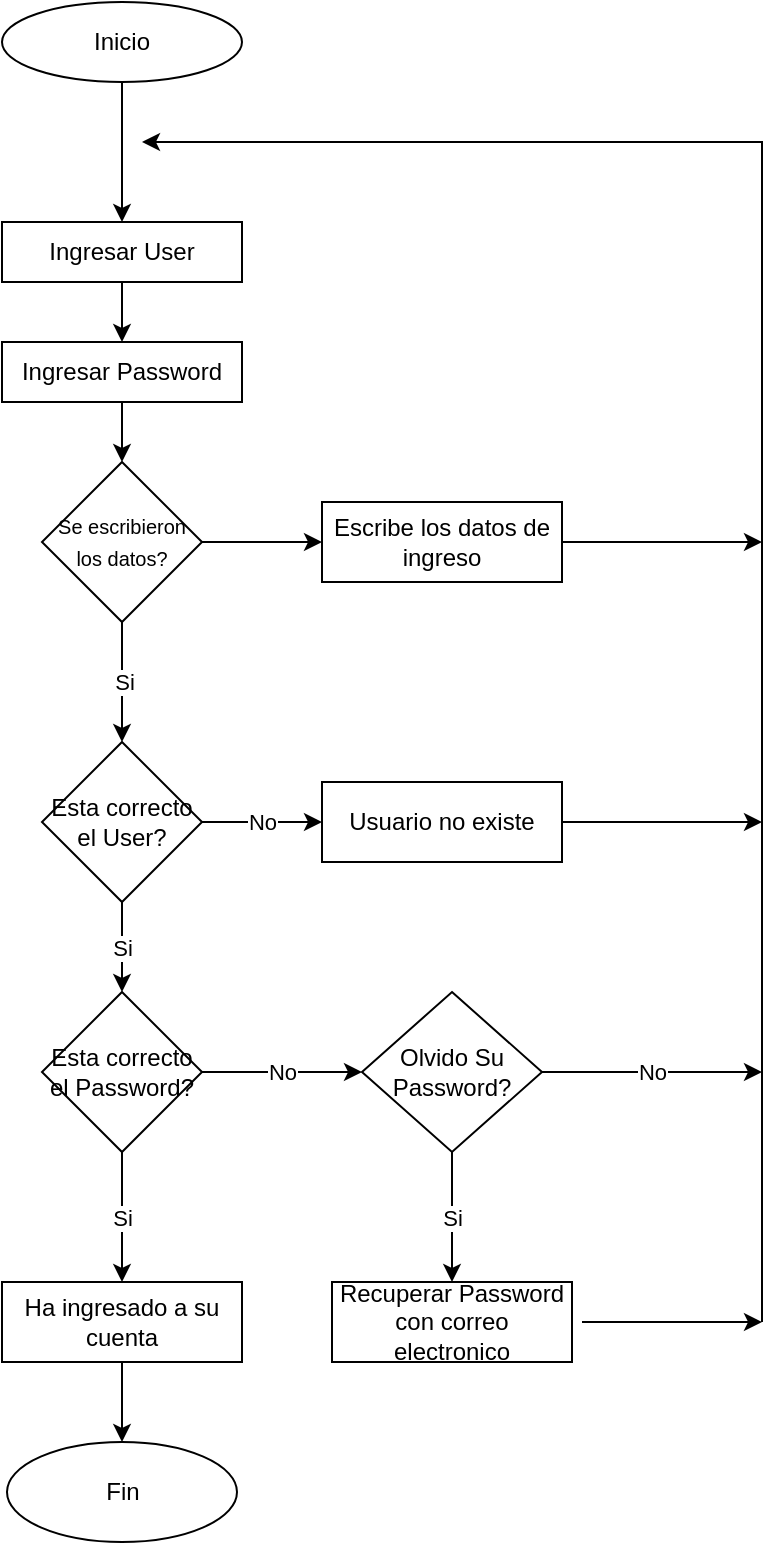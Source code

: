 <mxfile version="22.0.2" type="device">
  <diagram name="Page-1" id="L1QBOJ219bwwhYEuZYfi">
    <mxGraphModel dx="1122" dy="699" grid="1" gridSize="10" guides="1" tooltips="1" connect="1" arrows="1" fold="1" page="1" pageScale="1" pageWidth="827" pageHeight="1169" math="0" shadow="0">
      <root>
        <mxCell id="0" />
        <mxCell id="1" parent="0" />
        <mxCell id="OyTFGZdnnPIG9FxTgaTx-5" value="" style="edgeStyle=orthogonalEdgeStyle;rounded=0;orthogonalLoop=1;jettySize=auto;html=1;" edge="1" parent="1" source="OyTFGZdnnPIG9FxTgaTx-1" target="OyTFGZdnnPIG9FxTgaTx-4">
          <mxGeometry relative="1" as="geometry" />
        </mxCell>
        <mxCell id="OyTFGZdnnPIG9FxTgaTx-1" value="Inicio" style="ellipse;whiteSpace=wrap;html=1;" vertex="1" parent="1">
          <mxGeometry x="100" y="50" width="120" height="40" as="geometry" />
        </mxCell>
        <mxCell id="OyTFGZdnnPIG9FxTgaTx-7" value="" style="edgeStyle=orthogonalEdgeStyle;rounded=0;orthogonalLoop=1;jettySize=auto;html=1;" edge="1" parent="1" source="OyTFGZdnnPIG9FxTgaTx-4" target="OyTFGZdnnPIG9FxTgaTx-6">
          <mxGeometry relative="1" as="geometry" />
        </mxCell>
        <mxCell id="OyTFGZdnnPIG9FxTgaTx-4" value="Ingresar User" style="whiteSpace=wrap;html=1;" vertex="1" parent="1">
          <mxGeometry x="100" y="160" width="120" height="30" as="geometry" />
        </mxCell>
        <mxCell id="OyTFGZdnnPIG9FxTgaTx-10" value="" style="edgeStyle=orthogonalEdgeStyle;rounded=0;orthogonalLoop=1;jettySize=auto;html=1;" edge="1" parent="1" source="OyTFGZdnnPIG9FxTgaTx-6" target="OyTFGZdnnPIG9FxTgaTx-9">
          <mxGeometry relative="1" as="geometry" />
        </mxCell>
        <mxCell id="OyTFGZdnnPIG9FxTgaTx-6" value="Ingresar Password" style="whiteSpace=wrap;html=1;" vertex="1" parent="1">
          <mxGeometry x="100" y="220" width="120" height="30" as="geometry" />
        </mxCell>
        <mxCell id="OyTFGZdnnPIG9FxTgaTx-8" style="edgeStyle=orthogonalEdgeStyle;rounded=0;orthogonalLoop=1;jettySize=auto;html=1;exitX=0.5;exitY=1;exitDx=0;exitDy=0;" edge="1" parent="1" source="OyTFGZdnnPIG9FxTgaTx-4" target="OyTFGZdnnPIG9FxTgaTx-4">
          <mxGeometry relative="1" as="geometry" />
        </mxCell>
        <mxCell id="OyTFGZdnnPIG9FxTgaTx-17" value="Si" style="edgeStyle=orthogonalEdgeStyle;rounded=0;orthogonalLoop=1;jettySize=auto;html=1;" edge="1" parent="1" source="OyTFGZdnnPIG9FxTgaTx-9">
          <mxGeometry relative="1" as="geometry">
            <mxPoint x="160" y="420" as="targetPoint" />
          </mxGeometry>
        </mxCell>
        <mxCell id="OyTFGZdnnPIG9FxTgaTx-27" value="" style="edgeStyle=orthogonalEdgeStyle;rounded=0;orthogonalLoop=1;jettySize=auto;html=1;" edge="1" parent="1" source="OyTFGZdnnPIG9FxTgaTx-9" target="OyTFGZdnnPIG9FxTgaTx-26">
          <mxGeometry relative="1" as="geometry" />
        </mxCell>
        <mxCell id="OyTFGZdnnPIG9FxTgaTx-9" value="&lt;p style=&quot;line-height: 130%;&quot;&gt;&lt;font style=&quot;font-size: 10px;&quot;&gt;Se escribieron los datos?&lt;/font&gt;&lt;/p&gt;" style="rhombus;whiteSpace=wrap;html=1;" vertex="1" parent="1">
          <mxGeometry x="120" y="280" width="80" height="80" as="geometry" />
        </mxCell>
        <mxCell id="OyTFGZdnnPIG9FxTgaTx-21" value="No" style="edgeStyle=orthogonalEdgeStyle;rounded=0;orthogonalLoop=1;jettySize=auto;html=1;" edge="1" parent="1" source="OyTFGZdnnPIG9FxTgaTx-18" target="OyTFGZdnnPIG9FxTgaTx-20">
          <mxGeometry relative="1" as="geometry" />
        </mxCell>
        <mxCell id="OyTFGZdnnPIG9FxTgaTx-23" value="Si" style="edgeStyle=orthogonalEdgeStyle;rounded=0;orthogonalLoop=1;jettySize=auto;html=1;" edge="1" parent="1" source="OyTFGZdnnPIG9FxTgaTx-18" target="OyTFGZdnnPIG9FxTgaTx-22">
          <mxGeometry relative="1" as="geometry" />
        </mxCell>
        <mxCell id="OyTFGZdnnPIG9FxTgaTx-18" value="Esta correcto el User?" style="rhombus;whiteSpace=wrap;html=1;" vertex="1" parent="1">
          <mxGeometry x="120" y="420" width="80" height="80" as="geometry" />
        </mxCell>
        <mxCell id="OyTFGZdnnPIG9FxTgaTx-30" value="" style="edgeStyle=orthogonalEdgeStyle;rounded=0;orthogonalLoop=1;jettySize=auto;html=1;" edge="1" parent="1" source="OyTFGZdnnPIG9FxTgaTx-20">
          <mxGeometry relative="1" as="geometry">
            <mxPoint x="480" y="460" as="targetPoint" />
          </mxGeometry>
        </mxCell>
        <mxCell id="OyTFGZdnnPIG9FxTgaTx-20" value="Usuario no existe" style="whiteSpace=wrap;html=1;" vertex="1" parent="1">
          <mxGeometry x="260" y="440" width="120" height="40" as="geometry" />
        </mxCell>
        <mxCell id="OyTFGZdnnPIG9FxTgaTx-34" value="Si" style="edgeStyle=orthogonalEdgeStyle;rounded=0;orthogonalLoop=1;jettySize=auto;html=1;" edge="1" parent="1" source="OyTFGZdnnPIG9FxTgaTx-22" target="OyTFGZdnnPIG9FxTgaTx-33">
          <mxGeometry relative="1" as="geometry" />
        </mxCell>
        <mxCell id="OyTFGZdnnPIG9FxTgaTx-42" value="No" style="edgeStyle=orthogonalEdgeStyle;rounded=0;orthogonalLoop=1;jettySize=auto;html=1;" edge="1" parent="1" source="OyTFGZdnnPIG9FxTgaTx-22" target="OyTFGZdnnPIG9FxTgaTx-41">
          <mxGeometry relative="1" as="geometry" />
        </mxCell>
        <mxCell id="OyTFGZdnnPIG9FxTgaTx-22" value="Esta correcto el Password?" style="rhombus;whiteSpace=wrap;html=1;" vertex="1" parent="1">
          <mxGeometry x="120" y="545" width="80" height="80" as="geometry" />
        </mxCell>
        <mxCell id="OyTFGZdnnPIG9FxTgaTx-32" value="" style="edgeStyle=orthogonalEdgeStyle;rounded=0;orthogonalLoop=1;jettySize=auto;html=1;" edge="1" parent="1" source="OyTFGZdnnPIG9FxTgaTx-26">
          <mxGeometry relative="1" as="geometry">
            <mxPoint x="480" y="320" as="targetPoint" />
          </mxGeometry>
        </mxCell>
        <mxCell id="OyTFGZdnnPIG9FxTgaTx-26" value="Escribe los datos de ingreso" style="whiteSpace=wrap;html=1;" vertex="1" parent="1">
          <mxGeometry x="260" y="300" width="120" height="40" as="geometry" />
        </mxCell>
        <mxCell id="OyTFGZdnnPIG9FxTgaTx-28" value="" style="endArrow=classic;html=1;rounded=0;" edge="1" parent="1">
          <mxGeometry width="50" height="50" relative="1" as="geometry">
            <mxPoint x="480" y="710" as="sourcePoint" />
            <mxPoint x="170" y="120" as="targetPoint" />
            <Array as="points">
              <mxPoint x="480" y="585" />
              <mxPoint x="480" y="120" />
            </Array>
          </mxGeometry>
        </mxCell>
        <mxCell id="OyTFGZdnnPIG9FxTgaTx-36" value="" style="edgeStyle=orthogonalEdgeStyle;rounded=0;orthogonalLoop=1;jettySize=auto;html=1;" edge="1" parent="1" source="OyTFGZdnnPIG9FxTgaTx-33" target="OyTFGZdnnPIG9FxTgaTx-35">
          <mxGeometry relative="1" as="geometry" />
        </mxCell>
        <mxCell id="OyTFGZdnnPIG9FxTgaTx-33" value="Ha ingresado a su cuenta" style="whiteSpace=wrap;html=1;" vertex="1" parent="1">
          <mxGeometry x="100" y="690" width="120" height="40" as="geometry" />
        </mxCell>
        <mxCell id="OyTFGZdnnPIG9FxTgaTx-35" value="Fin" style="ellipse;whiteSpace=wrap;html=1;" vertex="1" parent="1">
          <mxGeometry x="102.5" y="770" width="115" height="50" as="geometry" />
        </mxCell>
        <mxCell id="OyTFGZdnnPIG9FxTgaTx-37" style="edgeStyle=orthogonalEdgeStyle;rounded=0;orthogonalLoop=1;jettySize=auto;html=1;exitX=0.5;exitY=1;exitDx=0;exitDy=0;" edge="1" parent="1" source="OyTFGZdnnPIG9FxTgaTx-33" target="OyTFGZdnnPIG9FxTgaTx-33">
          <mxGeometry relative="1" as="geometry" />
        </mxCell>
        <mxCell id="OyTFGZdnnPIG9FxTgaTx-52" value="Si" style="edgeStyle=orthogonalEdgeStyle;rounded=0;orthogonalLoop=1;jettySize=auto;html=1;" edge="1" parent="1" source="OyTFGZdnnPIG9FxTgaTx-41" target="OyTFGZdnnPIG9FxTgaTx-51">
          <mxGeometry relative="1" as="geometry" />
        </mxCell>
        <mxCell id="OyTFGZdnnPIG9FxTgaTx-41" value="Olvido Su Password?" style="rhombus;whiteSpace=wrap;html=1;" vertex="1" parent="1">
          <mxGeometry x="280" y="545" width="90" height="80" as="geometry" />
        </mxCell>
        <mxCell id="OyTFGZdnnPIG9FxTgaTx-43" value="No" style="endArrow=classic;html=1;rounded=0;exitX=1;exitY=0.5;exitDx=0;exitDy=0;" edge="1" parent="1" source="OyTFGZdnnPIG9FxTgaTx-41">
          <mxGeometry width="50" height="50" relative="1" as="geometry">
            <mxPoint x="130" y="510" as="sourcePoint" />
            <mxPoint x="480" y="585" as="targetPoint" />
          </mxGeometry>
        </mxCell>
        <mxCell id="OyTFGZdnnPIG9FxTgaTx-51" value="Recuperar Password con correo electronico" style="whiteSpace=wrap;html=1;" vertex="1" parent="1">
          <mxGeometry x="265" y="690" width="120" height="40" as="geometry" />
        </mxCell>
        <mxCell id="OyTFGZdnnPIG9FxTgaTx-53" value="" style="endArrow=classic;html=1;rounded=0;" edge="1" parent="1">
          <mxGeometry width="50" height="50" relative="1" as="geometry">
            <mxPoint x="390" y="710" as="sourcePoint" />
            <mxPoint x="480" y="710" as="targetPoint" />
          </mxGeometry>
        </mxCell>
      </root>
    </mxGraphModel>
  </diagram>
</mxfile>

